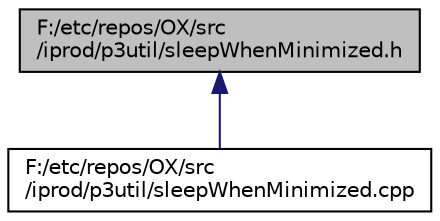 digraph "F:/etc/repos/OX/src/iprod/p3util/sleepWhenMinimized.h"
{
  edge [fontname="Helvetica",fontsize="10",labelfontname="Helvetica",labelfontsize="10"];
  node [fontname="Helvetica",fontsize="10",shape=record];
  Node1 [label="F:/etc/repos/OX/src\l/iprod/p3util/sleepWhenMinimized.h",height=0.2,width=0.4,color="black", fillcolor="grey75", style="filled" fontcolor="black"];
  Node1 -> Node2 [dir="back",color="midnightblue",fontsize="10",style="solid",fontname="Helvetica"];
  Node2 [label="F:/etc/repos/OX/src\l/iprod/p3util/sleepWhenMinimized.cpp",height=0.2,width=0.4,color="black", fillcolor="white", style="filled",URL="$sleep_when_minimized_8cpp.html"];
}
